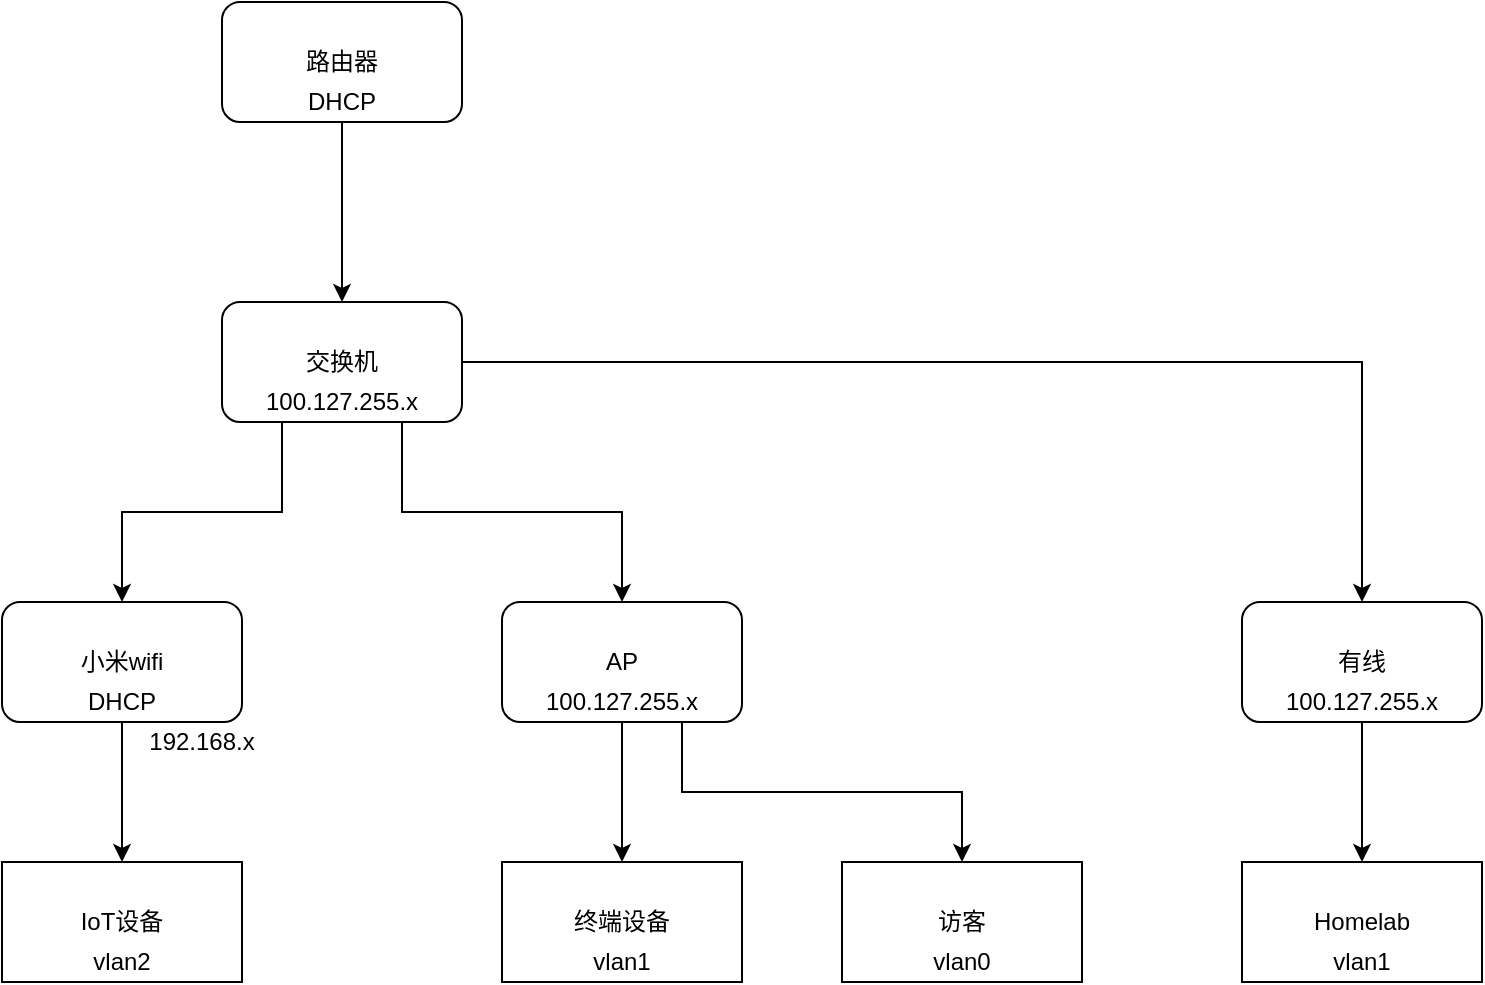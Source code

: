 <mxfile version="14.9.8" type="github">
  <diagram id="8oJWMFe8lwxEHSMqYUQl" name="Page-1">
    <mxGraphModel dx="1042" dy="680" grid="1" gridSize="10" guides="1" tooltips="1" connect="1" arrows="1" fold="1" page="1" pageScale="1" pageWidth="827" pageHeight="1169" math="0" shadow="0">
      <root>
        <mxCell id="0" />
        <mxCell id="1" parent="0" />
        <mxCell id="-1lmdCpLkoVUrCvZk4Zb-2" style="edgeStyle=orthogonalEdgeStyle;rounded=0;orthogonalLoop=1;jettySize=auto;html=1;exitX=0.5;exitY=1;exitDx=0;exitDy=0;entryX=0.5;entryY=0;entryDx=0;entryDy=0;" parent="1" source="-1lmdCpLkoVUrCvZk4Zb-3" target="-1lmdCpLkoVUrCvZk4Zb-13" edge="1">
          <mxGeometry relative="1" as="geometry" />
        </mxCell>
        <mxCell id="-1lmdCpLkoVUrCvZk4Zb-3" value="路由器" style="rounded=1;whiteSpace=wrap;html=1;" parent="1" vertex="1">
          <mxGeometry x="290" y="80" width="120" height="60" as="geometry" />
        </mxCell>
        <mxCell id="-1lmdCpLkoVUrCvZk4Zb-4" style="edgeStyle=orthogonalEdgeStyle;rounded=0;orthogonalLoop=1;jettySize=auto;html=1;exitX=0.5;exitY=1;exitDx=0;exitDy=0;entryX=0.5;entryY=0;entryDx=0;entryDy=0;" parent="1" source="-1lmdCpLkoVUrCvZk4Zb-5" target="-1lmdCpLkoVUrCvZk4Zb-6" edge="1">
          <mxGeometry relative="1" as="geometry" />
        </mxCell>
        <mxCell id="-1lmdCpLkoVUrCvZk4Zb-5" value="小米wifi" style="rounded=1;whiteSpace=wrap;html=1;" parent="1" vertex="1">
          <mxGeometry x="180" y="380" width="120" height="60" as="geometry" />
        </mxCell>
        <mxCell id="-1lmdCpLkoVUrCvZk4Zb-6" value="IoT设备" style="rounded=0;whiteSpace=wrap;html=1;" parent="1" vertex="1">
          <mxGeometry x="180" y="510" width="120" height="60" as="geometry" />
        </mxCell>
        <mxCell id="-1lmdCpLkoVUrCvZk4Zb-7" style="edgeStyle=orthogonalEdgeStyle;rounded=0;orthogonalLoop=1;jettySize=auto;html=1;exitX=0.5;exitY=1;exitDx=0;exitDy=0;" parent="1" source="-1lmdCpLkoVUrCvZk4Zb-9" target="-1lmdCpLkoVUrCvZk4Zb-14" edge="1">
          <mxGeometry relative="1" as="geometry" />
        </mxCell>
        <mxCell id="-1lmdCpLkoVUrCvZk4Zb-8" style="edgeStyle=orthogonalEdgeStyle;rounded=0;orthogonalLoop=1;jettySize=auto;html=1;exitX=0.75;exitY=1;exitDx=0;exitDy=0;entryX=0.5;entryY=0;entryDx=0;entryDy=0;" parent="1" source="-1lmdCpLkoVUrCvZk4Zb-9" target="-1lmdCpLkoVUrCvZk4Zb-15" edge="1">
          <mxGeometry relative="1" as="geometry" />
        </mxCell>
        <mxCell id="-1lmdCpLkoVUrCvZk4Zb-9" value="AP" style="rounded=1;whiteSpace=wrap;html=1;" parent="1" vertex="1">
          <mxGeometry x="430" y="380" width="120" height="60" as="geometry" />
        </mxCell>
        <mxCell id="-1lmdCpLkoVUrCvZk4Zb-10" style="edgeStyle=orthogonalEdgeStyle;rounded=0;orthogonalLoop=1;jettySize=auto;html=1;exitX=1;exitY=0.5;exitDx=0;exitDy=0;" parent="1" source="-1lmdCpLkoVUrCvZk4Zb-13" target="-1lmdCpLkoVUrCvZk4Zb-17" edge="1">
          <mxGeometry relative="1" as="geometry" />
        </mxCell>
        <mxCell id="-1lmdCpLkoVUrCvZk4Zb-11" style="edgeStyle=orthogonalEdgeStyle;rounded=0;orthogonalLoop=1;jettySize=auto;html=1;exitX=0.75;exitY=1;exitDx=0;exitDy=0;entryX=0.5;entryY=0;entryDx=0;entryDy=0;" parent="1" source="-1lmdCpLkoVUrCvZk4Zb-13" target="-1lmdCpLkoVUrCvZk4Zb-9" edge="1">
          <mxGeometry relative="1" as="geometry" />
        </mxCell>
        <mxCell id="-1lmdCpLkoVUrCvZk4Zb-12" style="edgeStyle=orthogonalEdgeStyle;rounded=0;orthogonalLoop=1;jettySize=auto;html=1;exitX=0.25;exitY=1;exitDx=0;exitDy=0;" parent="1" source="-1lmdCpLkoVUrCvZk4Zb-13" target="-1lmdCpLkoVUrCvZk4Zb-5" edge="1">
          <mxGeometry relative="1" as="geometry" />
        </mxCell>
        <mxCell id="-1lmdCpLkoVUrCvZk4Zb-13" value="交换机" style="rounded=1;whiteSpace=wrap;html=1;" parent="1" vertex="1">
          <mxGeometry x="290" y="230" width="120" height="60" as="geometry" />
        </mxCell>
        <mxCell id="-1lmdCpLkoVUrCvZk4Zb-14" value="终端设备" style="rounded=0;whiteSpace=wrap;html=1;" parent="1" vertex="1">
          <mxGeometry x="430" y="510" width="120" height="60" as="geometry" />
        </mxCell>
        <mxCell id="-1lmdCpLkoVUrCvZk4Zb-15" value="访客" style="rounded=0;whiteSpace=wrap;html=1;" parent="1" vertex="1">
          <mxGeometry x="600" y="510" width="120" height="60" as="geometry" />
        </mxCell>
        <mxCell id="-1lmdCpLkoVUrCvZk4Zb-16" style="edgeStyle=orthogonalEdgeStyle;rounded=0;orthogonalLoop=1;jettySize=auto;html=1;exitX=0.5;exitY=1;exitDx=0;exitDy=0;entryX=0.5;entryY=0;entryDx=0;entryDy=0;" parent="1" source="-1lmdCpLkoVUrCvZk4Zb-17" target="-1lmdCpLkoVUrCvZk4Zb-18" edge="1">
          <mxGeometry relative="1" as="geometry" />
        </mxCell>
        <mxCell id="-1lmdCpLkoVUrCvZk4Zb-17" value="有线" style="rounded=1;whiteSpace=wrap;html=1;" parent="1" vertex="1">
          <mxGeometry x="800" y="380" width="120" height="60" as="geometry" />
        </mxCell>
        <mxCell id="-1lmdCpLkoVUrCvZk4Zb-18" value="Homelab" style="rounded=0;whiteSpace=wrap;html=1;" parent="1" vertex="1">
          <mxGeometry x="800" y="510" width="120" height="60" as="geometry" />
        </mxCell>
        <mxCell id="h3-ptg2hTsq7j47Nq33L-1" value="vlan1" style="text;html=1;strokeColor=none;fillColor=none;align=center;verticalAlign=middle;whiteSpace=wrap;rounded=0;" vertex="1" parent="1">
          <mxGeometry x="470" y="550" width="40" height="20" as="geometry" />
        </mxCell>
        <mxCell id="h3-ptg2hTsq7j47Nq33L-2" value="vlan0" style="text;html=1;strokeColor=none;fillColor=none;align=center;verticalAlign=middle;whiteSpace=wrap;rounded=0;" vertex="1" parent="1">
          <mxGeometry x="640" y="550" width="40" height="20" as="geometry" />
        </mxCell>
        <mxCell id="h3-ptg2hTsq7j47Nq33L-3" value="vlan1" style="text;html=1;strokeColor=none;fillColor=none;align=center;verticalAlign=middle;whiteSpace=wrap;rounded=0;" vertex="1" parent="1">
          <mxGeometry x="840" y="550" width="40" height="20" as="geometry" />
        </mxCell>
        <mxCell id="h3-ptg2hTsq7j47Nq33L-4" value="vlan2" style="text;html=1;strokeColor=none;fillColor=none;align=center;verticalAlign=middle;whiteSpace=wrap;rounded=0;" vertex="1" parent="1">
          <mxGeometry x="220" y="550" width="40" height="20" as="geometry" />
        </mxCell>
        <mxCell id="h3-ptg2hTsq7j47Nq33L-5" value="DHCP" style="text;html=1;strokeColor=none;fillColor=none;align=center;verticalAlign=middle;whiteSpace=wrap;rounded=0;" vertex="1" parent="1">
          <mxGeometry x="330" y="120" width="40" height="20" as="geometry" />
        </mxCell>
        <mxCell id="h3-ptg2hTsq7j47Nq33L-6" value="DHCP" style="text;html=1;strokeColor=none;fillColor=none;align=center;verticalAlign=middle;whiteSpace=wrap;rounded=0;" vertex="1" parent="1">
          <mxGeometry x="220" y="420" width="40" height="20" as="geometry" />
        </mxCell>
        <mxCell id="h3-ptg2hTsq7j47Nq33L-7" value="192.168.x" style="text;html=1;strokeColor=none;fillColor=none;align=center;verticalAlign=middle;whiteSpace=wrap;rounded=0;" vertex="1" parent="1">
          <mxGeometry x="250" y="440" width="60" height="20" as="geometry" />
        </mxCell>
        <mxCell id="h3-ptg2hTsq7j47Nq33L-8" value="100.127.255.x" style="text;html=1;strokeColor=none;fillColor=none;align=center;verticalAlign=middle;whiteSpace=wrap;rounded=0;" vertex="1" parent="1">
          <mxGeometry x="320" y="270" width="60" height="20" as="geometry" />
        </mxCell>
        <mxCell id="h3-ptg2hTsq7j47Nq33L-9" value="100.127.255.x" style="text;html=1;strokeColor=none;fillColor=none;align=center;verticalAlign=middle;whiteSpace=wrap;rounded=0;" vertex="1" parent="1">
          <mxGeometry x="460" y="420" width="60" height="20" as="geometry" />
        </mxCell>
        <mxCell id="h3-ptg2hTsq7j47Nq33L-10" value="100.127.255.x" style="text;html=1;strokeColor=none;fillColor=none;align=center;verticalAlign=middle;whiteSpace=wrap;rounded=0;" vertex="1" parent="1">
          <mxGeometry x="830" y="420" width="60" height="20" as="geometry" />
        </mxCell>
      </root>
    </mxGraphModel>
  </diagram>
</mxfile>
